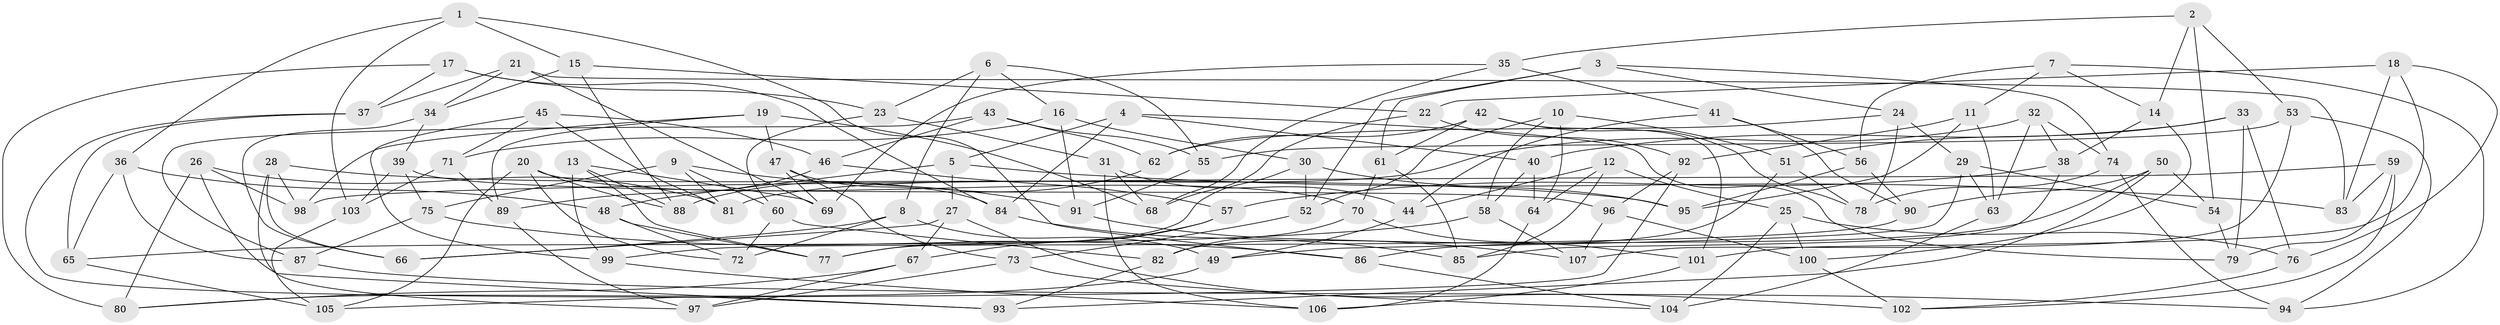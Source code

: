 // coarse degree distribution, {4: 0.5540540540540541, 6: 0.4189189189189189, 5: 0.02702702702702703}
// Generated by graph-tools (version 1.1) at 2025/24/03/03/25 07:24:30]
// undirected, 107 vertices, 214 edges
graph export_dot {
graph [start="1"]
  node [color=gray90,style=filled];
  1;
  2;
  3;
  4;
  5;
  6;
  7;
  8;
  9;
  10;
  11;
  12;
  13;
  14;
  15;
  16;
  17;
  18;
  19;
  20;
  21;
  22;
  23;
  24;
  25;
  26;
  27;
  28;
  29;
  30;
  31;
  32;
  33;
  34;
  35;
  36;
  37;
  38;
  39;
  40;
  41;
  42;
  43;
  44;
  45;
  46;
  47;
  48;
  49;
  50;
  51;
  52;
  53;
  54;
  55;
  56;
  57;
  58;
  59;
  60;
  61;
  62;
  63;
  64;
  65;
  66;
  67;
  68;
  69;
  70;
  71;
  72;
  73;
  74;
  75;
  76;
  77;
  78;
  79;
  80;
  81;
  82;
  83;
  84;
  85;
  86;
  87;
  88;
  89;
  90;
  91;
  92;
  93;
  94;
  95;
  96;
  97;
  98;
  99;
  100;
  101;
  102;
  103;
  104;
  105;
  106;
  107;
  1 -- 15;
  1 -- 86;
  1 -- 103;
  1 -- 36;
  2 -- 53;
  2 -- 14;
  2 -- 54;
  2 -- 35;
  3 -- 24;
  3 -- 74;
  3 -- 52;
  3 -- 61;
  4 -- 79;
  4 -- 84;
  4 -- 5;
  4 -- 40;
  5 -- 48;
  5 -- 83;
  5 -- 27;
  6 -- 55;
  6 -- 23;
  6 -- 8;
  6 -- 16;
  7 -- 11;
  7 -- 14;
  7 -- 94;
  7 -- 56;
  8 -- 72;
  8 -- 66;
  8 -- 49;
  9 -- 91;
  9 -- 60;
  9 -- 81;
  9 -- 75;
  10 -- 52;
  10 -- 58;
  10 -- 64;
  10 -- 51;
  11 -- 95;
  11 -- 92;
  11 -- 63;
  12 -- 44;
  12 -- 25;
  12 -- 85;
  12 -- 64;
  13 -- 88;
  13 -- 77;
  13 -- 99;
  13 -- 69;
  14 -- 100;
  14 -- 38;
  15 -- 22;
  15 -- 88;
  15 -- 34;
  16 -- 71;
  16 -- 91;
  16 -- 30;
  17 -- 23;
  17 -- 84;
  17 -- 80;
  17 -- 37;
  18 -- 101;
  18 -- 22;
  18 -- 76;
  18 -- 83;
  19 -- 89;
  19 -- 98;
  19 -- 47;
  19 -- 68;
  20 -- 70;
  20 -- 72;
  20 -- 88;
  20 -- 105;
  21 -- 37;
  21 -- 83;
  21 -- 34;
  21 -- 69;
  22 -- 68;
  22 -- 92;
  23 -- 60;
  23 -- 31;
  24 -- 78;
  24 -- 29;
  24 -- 62;
  25 -- 100;
  25 -- 76;
  25 -- 104;
  26 -- 81;
  26 -- 98;
  26 -- 93;
  26 -- 80;
  27 -- 102;
  27 -- 66;
  27 -- 67;
  28 -- 98;
  28 -- 66;
  28 -- 97;
  28 -- 95;
  29 -- 49;
  29 -- 54;
  29 -- 63;
  30 -- 95;
  30 -- 52;
  30 -- 77;
  31 -- 106;
  31 -- 68;
  31 -- 44;
  32 -- 74;
  32 -- 63;
  32 -- 38;
  32 -- 81;
  33 -- 51;
  33 -- 40;
  33 -- 79;
  33 -- 76;
  34 -- 39;
  34 -- 66;
  35 -- 68;
  35 -- 41;
  35 -- 69;
  36 -- 65;
  36 -- 87;
  36 -- 48;
  37 -- 93;
  37 -- 65;
  38 -- 57;
  38 -- 85;
  39 -- 75;
  39 -- 103;
  39 -- 96;
  40 -- 64;
  40 -- 58;
  41 -- 90;
  41 -- 56;
  41 -- 44;
  42 -- 61;
  42 -- 62;
  42 -- 101;
  42 -- 78;
  43 -- 55;
  43 -- 62;
  43 -- 46;
  43 -- 87;
  44 -- 49;
  45 -- 71;
  45 -- 81;
  45 -- 46;
  45 -- 99;
  46 -- 89;
  46 -- 57;
  47 -- 84;
  47 -- 73;
  47 -- 69;
  48 -- 77;
  48 -- 72;
  49 -- 80;
  50 -- 86;
  50 -- 54;
  50 -- 90;
  50 -- 93;
  51 -- 82;
  51 -- 78;
  52 -- 73;
  53 -- 55;
  53 -- 94;
  53 -- 107;
  54 -- 79;
  55 -- 91;
  56 -- 95;
  56 -- 90;
  57 -- 67;
  57 -- 77;
  58 -- 107;
  58 -- 65;
  59 -- 83;
  59 -- 98;
  59 -- 79;
  59 -- 102;
  60 -- 82;
  60 -- 72;
  61 -- 70;
  61 -- 85;
  62 -- 88;
  63 -- 104;
  64 -- 106;
  65 -- 105;
  67 -- 97;
  67 -- 80;
  70 -- 82;
  70 -- 101;
  71 -- 89;
  71 -- 103;
  73 -- 97;
  73 -- 104;
  74 -- 78;
  74 -- 94;
  75 -- 87;
  75 -- 86;
  76 -- 102;
  82 -- 93;
  84 -- 85;
  86 -- 104;
  87 -- 94;
  89 -- 97;
  90 -- 99;
  91 -- 107;
  92 -- 105;
  92 -- 96;
  96 -- 100;
  96 -- 107;
  99 -- 106;
  100 -- 102;
  101 -- 106;
  103 -- 105;
}
